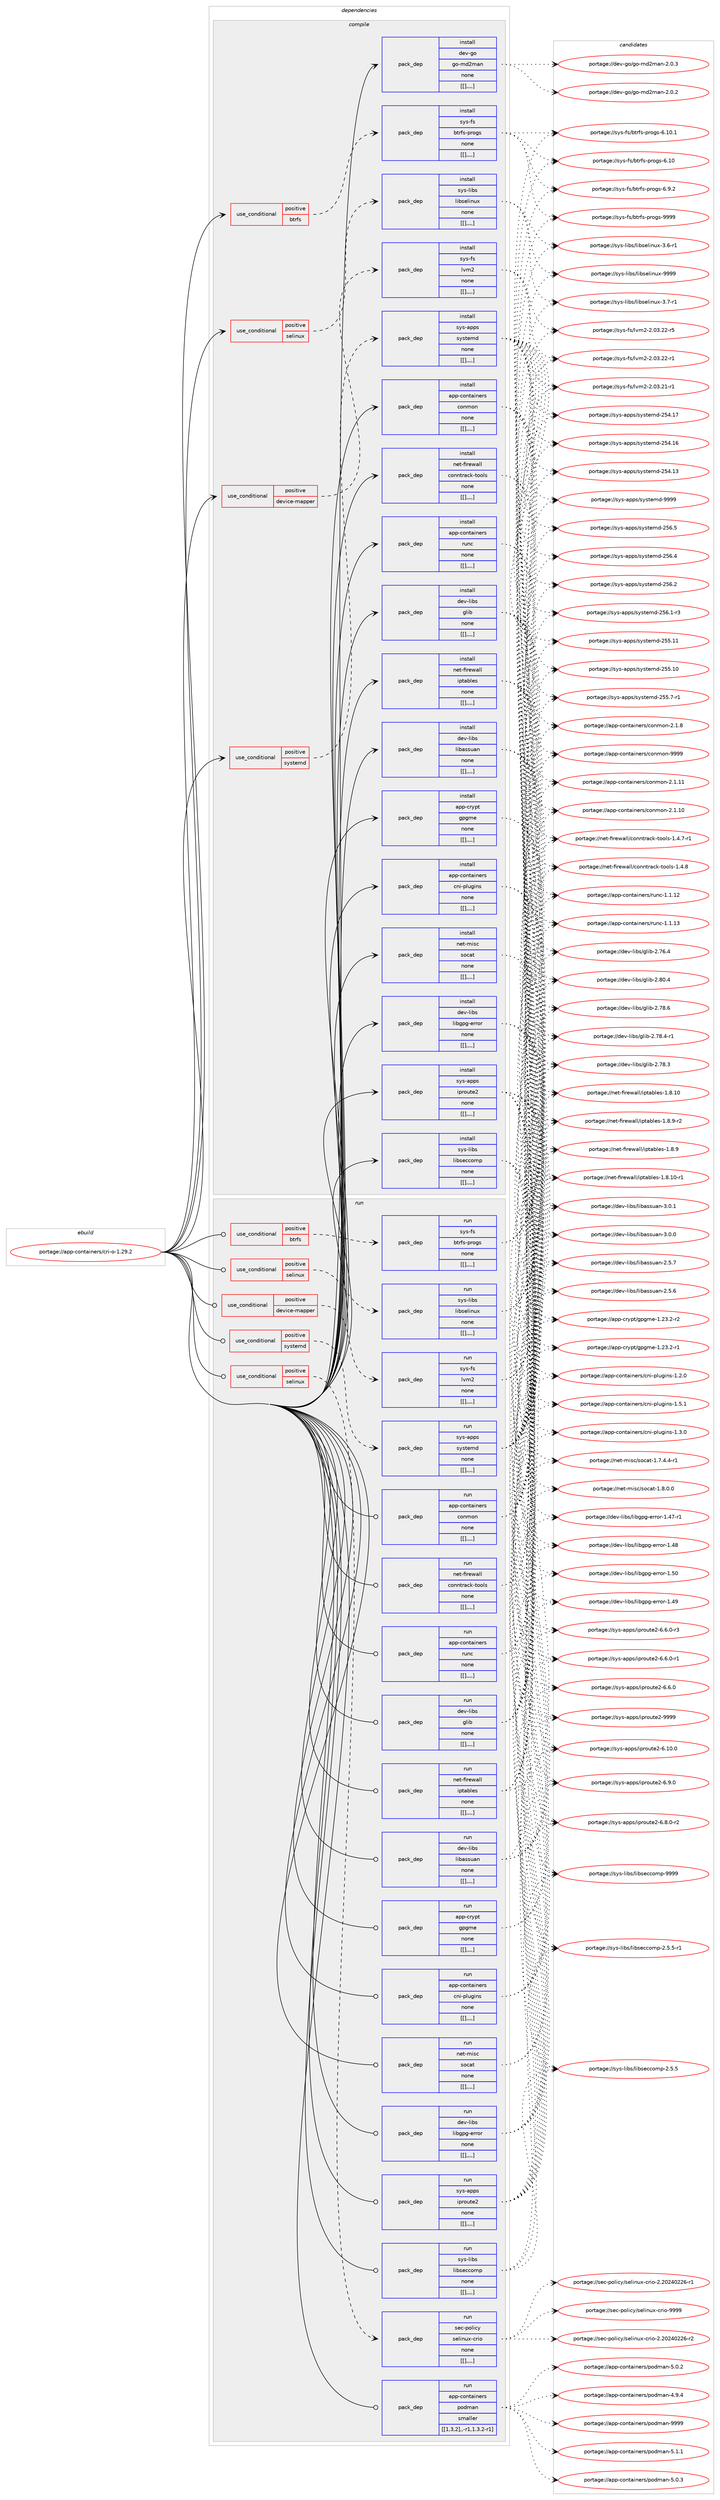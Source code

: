 digraph prolog {

# *************
# Graph options
# *************

newrank=true;
concentrate=true;
compound=true;
graph [rankdir=LR,fontname=Helvetica,fontsize=10,ranksep=1.5];#, ranksep=2.5, nodesep=0.2];
edge  [arrowhead=vee];
node  [fontname=Helvetica,fontsize=10];

# **********
# The ebuild
# **********

subgraph cluster_leftcol {
color=gray;
label=<<i>ebuild</i>>;
id [label="portage://app-containers/cri-o-1.29.2", color=red, width=4, href="../app-containers/cri-o-1.29.2.svg"];
}

# ****************
# The dependencies
# ****************

subgraph cluster_midcol {
color=gray;
label=<<i>dependencies</i>>;
subgraph cluster_compile {
fillcolor="#eeeeee";
style=filled;
label=<<i>compile</i>>;
subgraph cond3180 {
dependency11536 [label=<<TABLE BORDER="0" CELLBORDER="1" CELLSPACING="0" CELLPADDING="4"><TR><TD ROWSPAN="3" CELLPADDING="10">use_conditional</TD></TR><TR><TD>positive</TD></TR><TR><TD>btrfs</TD></TR></TABLE>>, shape=none, color=red];
subgraph pack8296 {
dependency11537 [label=<<TABLE BORDER="0" CELLBORDER="1" CELLSPACING="0" CELLPADDING="4" WIDTH="220"><TR><TD ROWSPAN="6" CELLPADDING="30">pack_dep</TD></TR><TR><TD WIDTH="110">install</TD></TR><TR><TD>sys-fs</TD></TR><TR><TD>btrfs-progs</TD></TR><TR><TD>none</TD></TR><TR><TD>[[],,,,]</TD></TR></TABLE>>, shape=none, color=blue];
}
dependency11536:e -> dependency11537:w [weight=20,style="dashed",arrowhead="vee"];
}
id:e -> dependency11536:w [weight=20,style="solid",arrowhead="vee"];
subgraph cond3181 {
dependency11538 [label=<<TABLE BORDER="0" CELLBORDER="1" CELLSPACING="0" CELLPADDING="4"><TR><TD ROWSPAN="3" CELLPADDING="10">use_conditional</TD></TR><TR><TD>positive</TD></TR><TR><TD>device-mapper</TD></TR></TABLE>>, shape=none, color=red];
subgraph pack8297 {
dependency11539 [label=<<TABLE BORDER="0" CELLBORDER="1" CELLSPACING="0" CELLPADDING="4" WIDTH="220"><TR><TD ROWSPAN="6" CELLPADDING="30">pack_dep</TD></TR><TR><TD WIDTH="110">install</TD></TR><TR><TD>sys-fs</TD></TR><TR><TD>lvm2</TD></TR><TR><TD>none</TD></TR><TR><TD>[[],,,,]</TD></TR></TABLE>>, shape=none, color=blue];
}
dependency11538:e -> dependency11539:w [weight=20,style="dashed",arrowhead="vee"];
}
id:e -> dependency11538:w [weight=20,style="solid",arrowhead="vee"];
subgraph cond3182 {
dependency11540 [label=<<TABLE BORDER="0" CELLBORDER="1" CELLSPACING="0" CELLPADDING="4"><TR><TD ROWSPAN="3" CELLPADDING="10">use_conditional</TD></TR><TR><TD>positive</TD></TR><TR><TD>selinux</TD></TR></TABLE>>, shape=none, color=red];
subgraph pack8298 {
dependency11541 [label=<<TABLE BORDER="0" CELLBORDER="1" CELLSPACING="0" CELLPADDING="4" WIDTH="220"><TR><TD ROWSPAN="6" CELLPADDING="30">pack_dep</TD></TR><TR><TD WIDTH="110">install</TD></TR><TR><TD>sys-libs</TD></TR><TR><TD>libselinux</TD></TR><TR><TD>none</TD></TR><TR><TD>[[],,,,]</TD></TR></TABLE>>, shape=none, color=blue];
}
dependency11540:e -> dependency11541:w [weight=20,style="dashed",arrowhead="vee"];
}
id:e -> dependency11540:w [weight=20,style="solid",arrowhead="vee"];
subgraph cond3183 {
dependency11542 [label=<<TABLE BORDER="0" CELLBORDER="1" CELLSPACING="0" CELLPADDING="4"><TR><TD ROWSPAN="3" CELLPADDING="10">use_conditional</TD></TR><TR><TD>positive</TD></TR><TR><TD>systemd</TD></TR></TABLE>>, shape=none, color=red];
subgraph pack8299 {
dependency11543 [label=<<TABLE BORDER="0" CELLBORDER="1" CELLSPACING="0" CELLPADDING="4" WIDTH="220"><TR><TD ROWSPAN="6" CELLPADDING="30">pack_dep</TD></TR><TR><TD WIDTH="110">install</TD></TR><TR><TD>sys-apps</TD></TR><TR><TD>systemd</TD></TR><TR><TD>none</TD></TR><TR><TD>[[],,,,]</TD></TR></TABLE>>, shape=none, color=blue];
}
dependency11542:e -> dependency11543:w [weight=20,style="dashed",arrowhead="vee"];
}
id:e -> dependency11542:w [weight=20,style="solid",arrowhead="vee"];
subgraph pack8300 {
dependency11544 [label=<<TABLE BORDER="0" CELLBORDER="1" CELLSPACING="0" CELLPADDING="4" WIDTH="220"><TR><TD ROWSPAN="6" CELLPADDING="30">pack_dep</TD></TR><TR><TD WIDTH="110">install</TD></TR><TR><TD>app-containers</TD></TR><TR><TD>cni-plugins</TD></TR><TR><TD>none</TD></TR><TR><TD>[[],,,,]</TD></TR></TABLE>>, shape=none, color=blue];
}
id:e -> dependency11544:w [weight=20,style="solid",arrowhead="vee"];
subgraph pack8301 {
dependency11545 [label=<<TABLE BORDER="0" CELLBORDER="1" CELLSPACING="0" CELLPADDING="4" WIDTH="220"><TR><TD ROWSPAN="6" CELLPADDING="30">pack_dep</TD></TR><TR><TD WIDTH="110">install</TD></TR><TR><TD>app-containers</TD></TR><TR><TD>conmon</TD></TR><TR><TD>none</TD></TR><TR><TD>[[],,,,]</TD></TR></TABLE>>, shape=none, color=blue];
}
id:e -> dependency11545:w [weight=20,style="solid",arrowhead="vee"];
subgraph pack8302 {
dependency11546 [label=<<TABLE BORDER="0" CELLBORDER="1" CELLSPACING="0" CELLPADDING="4" WIDTH="220"><TR><TD ROWSPAN="6" CELLPADDING="30">pack_dep</TD></TR><TR><TD WIDTH="110">install</TD></TR><TR><TD>app-containers</TD></TR><TR><TD>runc</TD></TR><TR><TD>none</TD></TR><TR><TD>[[],,,,]</TD></TR></TABLE>>, shape=none, color=blue];
}
id:e -> dependency11546:w [weight=20,style="solid",arrowhead="vee"];
subgraph pack8303 {
dependency11547 [label=<<TABLE BORDER="0" CELLBORDER="1" CELLSPACING="0" CELLPADDING="4" WIDTH="220"><TR><TD ROWSPAN="6" CELLPADDING="30">pack_dep</TD></TR><TR><TD WIDTH="110">install</TD></TR><TR><TD>app-crypt</TD></TR><TR><TD>gpgme</TD></TR><TR><TD>none</TD></TR><TR><TD>[[],,,,]</TD></TR></TABLE>>, shape=none, color=blue];
}
id:e -> dependency11547:w [weight=20,style="solid",arrowhead="vee"];
subgraph pack8304 {
dependency11548 [label=<<TABLE BORDER="0" CELLBORDER="1" CELLSPACING="0" CELLPADDING="4" WIDTH="220"><TR><TD ROWSPAN="6" CELLPADDING="30">pack_dep</TD></TR><TR><TD WIDTH="110">install</TD></TR><TR><TD>dev-go</TD></TR><TR><TD>go-md2man</TD></TR><TR><TD>none</TD></TR><TR><TD>[[],,,,]</TD></TR></TABLE>>, shape=none, color=blue];
}
id:e -> dependency11548:w [weight=20,style="solid",arrowhead="vee"];
subgraph pack8305 {
dependency11549 [label=<<TABLE BORDER="0" CELLBORDER="1" CELLSPACING="0" CELLPADDING="4" WIDTH="220"><TR><TD ROWSPAN="6" CELLPADDING="30">pack_dep</TD></TR><TR><TD WIDTH="110">install</TD></TR><TR><TD>dev-libs</TD></TR><TR><TD>glib</TD></TR><TR><TD>none</TD></TR><TR><TD>[[],,,,]</TD></TR></TABLE>>, shape=none, color=blue];
}
id:e -> dependency11549:w [weight=20,style="solid",arrowhead="vee"];
subgraph pack8306 {
dependency11550 [label=<<TABLE BORDER="0" CELLBORDER="1" CELLSPACING="0" CELLPADDING="4" WIDTH="220"><TR><TD ROWSPAN="6" CELLPADDING="30">pack_dep</TD></TR><TR><TD WIDTH="110">install</TD></TR><TR><TD>dev-libs</TD></TR><TR><TD>libassuan</TD></TR><TR><TD>none</TD></TR><TR><TD>[[],,,,]</TD></TR></TABLE>>, shape=none, color=blue];
}
id:e -> dependency11550:w [weight=20,style="solid",arrowhead="vee"];
subgraph pack8307 {
dependency11551 [label=<<TABLE BORDER="0" CELLBORDER="1" CELLSPACING="0" CELLPADDING="4" WIDTH="220"><TR><TD ROWSPAN="6" CELLPADDING="30">pack_dep</TD></TR><TR><TD WIDTH="110">install</TD></TR><TR><TD>dev-libs</TD></TR><TR><TD>libgpg-error</TD></TR><TR><TD>none</TD></TR><TR><TD>[[],,,,]</TD></TR></TABLE>>, shape=none, color=blue];
}
id:e -> dependency11551:w [weight=20,style="solid",arrowhead="vee"];
subgraph pack8308 {
dependency11552 [label=<<TABLE BORDER="0" CELLBORDER="1" CELLSPACING="0" CELLPADDING="4" WIDTH="220"><TR><TD ROWSPAN="6" CELLPADDING="30">pack_dep</TD></TR><TR><TD WIDTH="110">install</TD></TR><TR><TD>net-firewall</TD></TR><TR><TD>conntrack-tools</TD></TR><TR><TD>none</TD></TR><TR><TD>[[],,,,]</TD></TR></TABLE>>, shape=none, color=blue];
}
id:e -> dependency11552:w [weight=20,style="solid",arrowhead="vee"];
subgraph pack8309 {
dependency11553 [label=<<TABLE BORDER="0" CELLBORDER="1" CELLSPACING="0" CELLPADDING="4" WIDTH="220"><TR><TD ROWSPAN="6" CELLPADDING="30">pack_dep</TD></TR><TR><TD WIDTH="110">install</TD></TR><TR><TD>net-firewall</TD></TR><TR><TD>iptables</TD></TR><TR><TD>none</TD></TR><TR><TD>[[],,,,]</TD></TR></TABLE>>, shape=none, color=blue];
}
id:e -> dependency11553:w [weight=20,style="solid",arrowhead="vee"];
subgraph pack8310 {
dependency11554 [label=<<TABLE BORDER="0" CELLBORDER="1" CELLSPACING="0" CELLPADDING="4" WIDTH="220"><TR><TD ROWSPAN="6" CELLPADDING="30">pack_dep</TD></TR><TR><TD WIDTH="110">install</TD></TR><TR><TD>net-misc</TD></TR><TR><TD>socat</TD></TR><TR><TD>none</TD></TR><TR><TD>[[],,,,]</TD></TR></TABLE>>, shape=none, color=blue];
}
id:e -> dependency11554:w [weight=20,style="solid",arrowhead="vee"];
subgraph pack8311 {
dependency11555 [label=<<TABLE BORDER="0" CELLBORDER="1" CELLSPACING="0" CELLPADDING="4" WIDTH="220"><TR><TD ROWSPAN="6" CELLPADDING="30">pack_dep</TD></TR><TR><TD WIDTH="110">install</TD></TR><TR><TD>sys-apps</TD></TR><TR><TD>iproute2</TD></TR><TR><TD>none</TD></TR><TR><TD>[[],,,,]</TD></TR></TABLE>>, shape=none, color=blue];
}
id:e -> dependency11555:w [weight=20,style="solid",arrowhead="vee"];
subgraph pack8312 {
dependency11556 [label=<<TABLE BORDER="0" CELLBORDER="1" CELLSPACING="0" CELLPADDING="4" WIDTH="220"><TR><TD ROWSPAN="6" CELLPADDING="30">pack_dep</TD></TR><TR><TD WIDTH="110">install</TD></TR><TR><TD>sys-libs</TD></TR><TR><TD>libseccomp</TD></TR><TR><TD>none</TD></TR><TR><TD>[[],,,,]</TD></TR></TABLE>>, shape=none, color=blue];
}
id:e -> dependency11556:w [weight=20,style="solid",arrowhead="vee"];
}
subgraph cluster_compileandrun {
fillcolor="#eeeeee";
style=filled;
label=<<i>compile and run</i>>;
}
subgraph cluster_run {
fillcolor="#eeeeee";
style=filled;
label=<<i>run</i>>;
subgraph cond3184 {
dependency11557 [label=<<TABLE BORDER="0" CELLBORDER="1" CELLSPACING="0" CELLPADDING="4"><TR><TD ROWSPAN="3" CELLPADDING="10">use_conditional</TD></TR><TR><TD>positive</TD></TR><TR><TD>btrfs</TD></TR></TABLE>>, shape=none, color=red];
subgraph pack8313 {
dependency11558 [label=<<TABLE BORDER="0" CELLBORDER="1" CELLSPACING="0" CELLPADDING="4" WIDTH="220"><TR><TD ROWSPAN="6" CELLPADDING="30">pack_dep</TD></TR><TR><TD WIDTH="110">run</TD></TR><TR><TD>sys-fs</TD></TR><TR><TD>btrfs-progs</TD></TR><TR><TD>none</TD></TR><TR><TD>[[],,,,]</TD></TR></TABLE>>, shape=none, color=blue];
}
dependency11557:e -> dependency11558:w [weight=20,style="dashed",arrowhead="vee"];
}
id:e -> dependency11557:w [weight=20,style="solid",arrowhead="odot"];
subgraph cond3185 {
dependency11559 [label=<<TABLE BORDER="0" CELLBORDER="1" CELLSPACING="0" CELLPADDING="4"><TR><TD ROWSPAN="3" CELLPADDING="10">use_conditional</TD></TR><TR><TD>positive</TD></TR><TR><TD>device-mapper</TD></TR></TABLE>>, shape=none, color=red];
subgraph pack8314 {
dependency11560 [label=<<TABLE BORDER="0" CELLBORDER="1" CELLSPACING="0" CELLPADDING="4" WIDTH="220"><TR><TD ROWSPAN="6" CELLPADDING="30">pack_dep</TD></TR><TR><TD WIDTH="110">run</TD></TR><TR><TD>sys-fs</TD></TR><TR><TD>lvm2</TD></TR><TR><TD>none</TD></TR><TR><TD>[[],,,,]</TD></TR></TABLE>>, shape=none, color=blue];
}
dependency11559:e -> dependency11560:w [weight=20,style="dashed",arrowhead="vee"];
}
id:e -> dependency11559:w [weight=20,style="solid",arrowhead="odot"];
subgraph cond3186 {
dependency11561 [label=<<TABLE BORDER="0" CELLBORDER="1" CELLSPACING="0" CELLPADDING="4"><TR><TD ROWSPAN="3" CELLPADDING="10">use_conditional</TD></TR><TR><TD>positive</TD></TR><TR><TD>selinux</TD></TR></TABLE>>, shape=none, color=red];
subgraph pack8315 {
dependency11562 [label=<<TABLE BORDER="0" CELLBORDER="1" CELLSPACING="0" CELLPADDING="4" WIDTH="220"><TR><TD ROWSPAN="6" CELLPADDING="30">pack_dep</TD></TR><TR><TD WIDTH="110">run</TD></TR><TR><TD>sec-policy</TD></TR><TR><TD>selinux-crio</TD></TR><TR><TD>none</TD></TR><TR><TD>[[],,,,]</TD></TR></TABLE>>, shape=none, color=blue];
}
dependency11561:e -> dependency11562:w [weight=20,style="dashed",arrowhead="vee"];
}
id:e -> dependency11561:w [weight=20,style="solid",arrowhead="odot"];
subgraph cond3187 {
dependency11563 [label=<<TABLE BORDER="0" CELLBORDER="1" CELLSPACING="0" CELLPADDING="4"><TR><TD ROWSPAN="3" CELLPADDING="10">use_conditional</TD></TR><TR><TD>positive</TD></TR><TR><TD>selinux</TD></TR></TABLE>>, shape=none, color=red];
subgraph pack8316 {
dependency11564 [label=<<TABLE BORDER="0" CELLBORDER="1" CELLSPACING="0" CELLPADDING="4" WIDTH="220"><TR><TD ROWSPAN="6" CELLPADDING="30">pack_dep</TD></TR><TR><TD WIDTH="110">run</TD></TR><TR><TD>sys-libs</TD></TR><TR><TD>libselinux</TD></TR><TR><TD>none</TD></TR><TR><TD>[[],,,,]</TD></TR></TABLE>>, shape=none, color=blue];
}
dependency11563:e -> dependency11564:w [weight=20,style="dashed",arrowhead="vee"];
}
id:e -> dependency11563:w [weight=20,style="solid",arrowhead="odot"];
subgraph cond3188 {
dependency11565 [label=<<TABLE BORDER="0" CELLBORDER="1" CELLSPACING="0" CELLPADDING="4"><TR><TD ROWSPAN="3" CELLPADDING="10">use_conditional</TD></TR><TR><TD>positive</TD></TR><TR><TD>systemd</TD></TR></TABLE>>, shape=none, color=red];
subgraph pack8317 {
dependency11566 [label=<<TABLE BORDER="0" CELLBORDER="1" CELLSPACING="0" CELLPADDING="4" WIDTH="220"><TR><TD ROWSPAN="6" CELLPADDING="30">pack_dep</TD></TR><TR><TD WIDTH="110">run</TD></TR><TR><TD>sys-apps</TD></TR><TR><TD>systemd</TD></TR><TR><TD>none</TD></TR><TR><TD>[[],,,,]</TD></TR></TABLE>>, shape=none, color=blue];
}
dependency11565:e -> dependency11566:w [weight=20,style="dashed",arrowhead="vee"];
}
id:e -> dependency11565:w [weight=20,style="solid",arrowhead="odot"];
subgraph pack8318 {
dependency11567 [label=<<TABLE BORDER="0" CELLBORDER="1" CELLSPACING="0" CELLPADDING="4" WIDTH="220"><TR><TD ROWSPAN="6" CELLPADDING="30">pack_dep</TD></TR><TR><TD WIDTH="110">run</TD></TR><TR><TD>app-containers</TD></TR><TR><TD>cni-plugins</TD></TR><TR><TD>none</TD></TR><TR><TD>[[],,,,]</TD></TR></TABLE>>, shape=none, color=blue];
}
id:e -> dependency11567:w [weight=20,style="solid",arrowhead="odot"];
subgraph pack8319 {
dependency11568 [label=<<TABLE BORDER="0" CELLBORDER="1" CELLSPACING="0" CELLPADDING="4" WIDTH="220"><TR><TD ROWSPAN="6" CELLPADDING="30">pack_dep</TD></TR><TR><TD WIDTH="110">run</TD></TR><TR><TD>app-containers</TD></TR><TR><TD>conmon</TD></TR><TR><TD>none</TD></TR><TR><TD>[[],,,,]</TD></TR></TABLE>>, shape=none, color=blue];
}
id:e -> dependency11568:w [weight=20,style="solid",arrowhead="odot"];
subgraph pack8320 {
dependency11569 [label=<<TABLE BORDER="0" CELLBORDER="1" CELLSPACING="0" CELLPADDING="4" WIDTH="220"><TR><TD ROWSPAN="6" CELLPADDING="30">pack_dep</TD></TR><TR><TD WIDTH="110">run</TD></TR><TR><TD>app-containers</TD></TR><TR><TD>runc</TD></TR><TR><TD>none</TD></TR><TR><TD>[[],,,,]</TD></TR></TABLE>>, shape=none, color=blue];
}
id:e -> dependency11569:w [weight=20,style="solid",arrowhead="odot"];
subgraph pack8321 {
dependency11570 [label=<<TABLE BORDER="0" CELLBORDER="1" CELLSPACING="0" CELLPADDING="4" WIDTH="220"><TR><TD ROWSPAN="6" CELLPADDING="30">pack_dep</TD></TR><TR><TD WIDTH="110">run</TD></TR><TR><TD>app-crypt</TD></TR><TR><TD>gpgme</TD></TR><TR><TD>none</TD></TR><TR><TD>[[],,,,]</TD></TR></TABLE>>, shape=none, color=blue];
}
id:e -> dependency11570:w [weight=20,style="solid",arrowhead="odot"];
subgraph pack8322 {
dependency11571 [label=<<TABLE BORDER="0" CELLBORDER="1" CELLSPACING="0" CELLPADDING="4" WIDTH="220"><TR><TD ROWSPAN="6" CELLPADDING="30">pack_dep</TD></TR><TR><TD WIDTH="110">run</TD></TR><TR><TD>dev-libs</TD></TR><TR><TD>glib</TD></TR><TR><TD>none</TD></TR><TR><TD>[[],,,,]</TD></TR></TABLE>>, shape=none, color=blue];
}
id:e -> dependency11571:w [weight=20,style="solid",arrowhead="odot"];
subgraph pack8323 {
dependency11572 [label=<<TABLE BORDER="0" CELLBORDER="1" CELLSPACING="0" CELLPADDING="4" WIDTH="220"><TR><TD ROWSPAN="6" CELLPADDING="30">pack_dep</TD></TR><TR><TD WIDTH="110">run</TD></TR><TR><TD>dev-libs</TD></TR><TR><TD>libassuan</TD></TR><TR><TD>none</TD></TR><TR><TD>[[],,,,]</TD></TR></TABLE>>, shape=none, color=blue];
}
id:e -> dependency11572:w [weight=20,style="solid",arrowhead="odot"];
subgraph pack8324 {
dependency11573 [label=<<TABLE BORDER="0" CELLBORDER="1" CELLSPACING="0" CELLPADDING="4" WIDTH="220"><TR><TD ROWSPAN="6" CELLPADDING="30">pack_dep</TD></TR><TR><TD WIDTH="110">run</TD></TR><TR><TD>dev-libs</TD></TR><TR><TD>libgpg-error</TD></TR><TR><TD>none</TD></TR><TR><TD>[[],,,,]</TD></TR></TABLE>>, shape=none, color=blue];
}
id:e -> dependency11573:w [weight=20,style="solid",arrowhead="odot"];
subgraph pack8325 {
dependency11574 [label=<<TABLE BORDER="0" CELLBORDER="1" CELLSPACING="0" CELLPADDING="4" WIDTH="220"><TR><TD ROWSPAN="6" CELLPADDING="30">pack_dep</TD></TR><TR><TD WIDTH="110">run</TD></TR><TR><TD>net-firewall</TD></TR><TR><TD>conntrack-tools</TD></TR><TR><TD>none</TD></TR><TR><TD>[[],,,,]</TD></TR></TABLE>>, shape=none, color=blue];
}
id:e -> dependency11574:w [weight=20,style="solid",arrowhead="odot"];
subgraph pack8326 {
dependency11575 [label=<<TABLE BORDER="0" CELLBORDER="1" CELLSPACING="0" CELLPADDING="4" WIDTH="220"><TR><TD ROWSPAN="6" CELLPADDING="30">pack_dep</TD></TR><TR><TD WIDTH="110">run</TD></TR><TR><TD>net-firewall</TD></TR><TR><TD>iptables</TD></TR><TR><TD>none</TD></TR><TR><TD>[[],,,,]</TD></TR></TABLE>>, shape=none, color=blue];
}
id:e -> dependency11575:w [weight=20,style="solid",arrowhead="odot"];
subgraph pack8327 {
dependency11576 [label=<<TABLE BORDER="0" CELLBORDER="1" CELLSPACING="0" CELLPADDING="4" WIDTH="220"><TR><TD ROWSPAN="6" CELLPADDING="30">pack_dep</TD></TR><TR><TD WIDTH="110">run</TD></TR><TR><TD>net-misc</TD></TR><TR><TD>socat</TD></TR><TR><TD>none</TD></TR><TR><TD>[[],,,,]</TD></TR></TABLE>>, shape=none, color=blue];
}
id:e -> dependency11576:w [weight=20,style="solid",arrowhead="odot"];
subgraph pack8328 {
dependency11577 [label=<<TABLE BORDER="0" CELLBORDER="1" CELLSPACING="0" CELLPADDING="4" WIDTH="220"><TR><TD ROWSPAN="6" CELLPADDING="30">pack_dep</TD></TR><TR><TD WIDTH="110">run</TD></TR><TR><TD>sys-apps</TD></TR><TR><TD>iproute2</TD></TR><TR><TD>none</TD></TR><TR><TD>[[],,,,]</TD></TR></TABLE>>, shape=none, color=blue];
}
id:e -> dependency11577:w [weight=20,style="solid",arrowhead="odot"];
subgraph pack8329 {
dependency11578 [label=<<TABLE BORDER="0" CELLBORDER="1" CELLSPACING="0" CELLPADDING="4" WIDTH="220"><TR><TD ROWSPAN="6" CELLPADDING="30">pack_dep</TD></TR><TR><TD WIDTH="110">run</TD></TR><TR><TD>sys-libs</TD></TR><TR><TD>libseccomp</TD></TR><TR><TD>none</TD></TR><TR><TD>[[],,,,]</TD></TR></TABLE>>, shape=none, color=blue];
}
id:e -> dependency11578:w [weight=20,style="solid",arrowhead="odot"];
subgraph pack8330 {
dependency11579 [label=<<TABLE BORDER="0" CELLBORDER="1" CELLSPACING="0" CELLPADDING="4" WIDTH="220"><TR><TD ROWSPAN="6" CELLPADDING="30">pack_dep</TD></TR><TR><TD WIDTH="110">run</TD></TR><TR><TD>app-containers</TD></TR><TR><TD>podman</TD></TR><TR><TD>smaller</TD></TR><TR><TD>[[1,3,2],,-r1,1.3.2-r1]</TD></TR></TABLE>>, shape=none, color=blue];
}
id:e -> dependency11579:w [weight=20,style="solid",arrowhead="odot"];
}
}

# **************
# The candidates
# **************

subgraph cluster_choices {
rank=same;
color=gray;
label=<<i>candidates</i>>;

subgraph choice8296 {
color=black;
nodesep=1;
choice115121115451021154798116114102115451121141111031154557575757 [label="portage://sys-fs/btrfs-progs-9999", color=red, width=4,href="../sys-fs/btrfs-progs-9999.svg"];
choice1151211154510211547981161141021154511211411110311545544649484649 [label="portage://sys-fs/btrfs-progs-6.10.1", color=red, width=4,href="../sys-fs/btrfs-progs-6.10.1.svg"];
choice115121115451021154798116114102115451121141111031154554464948 [label="portage://sys-fs/btrfs-progs-6.10", color=red, width=4,href="../sys-fs/btrfs-progs-6.10.svg"];
choice11512111545102115479811611410211545112114111103115455446574650 [label="portage://sys-fs/btrfs-progs-6.9.2", color=red, width=4,href="../sys-fs/btrfs-progs-6.9.2.svg"];
dependency11537:e -> choice115121115451021154798116114102115451121141111031154557575757:w [style=dotted,weight="100"];
dependency11537:e -> choice1151211154510211547981161141021154511211411110311545544649484649:w [style=dotted,weight="100"];
dependency11537:e -> choice115121115451021154798116114102115451121141111031154554464948:w [style=dotted,weight="100"];
dependency11537:e -> choice11512111545102115479811611410211545112114111103115455446574650:w [style=dotted,weight="100"];
}
subgraph choice8297 {
color=black;
nodesep=1;
choice11512111545102115471081181095045504648514650504511453 [label="portage://sys-fs/lvm2-2.03.22-r5", color=red, width=4,href="../sys-fs/lvm2-2.03.22-r5.svg"];
choice11512111545102115471081181095045504648514650504511449 [label="portage://sys-fs/lvm2-2.03.22-r1", color=red, width=4,href="../sys-fs/lvm2-2.03.22-r1.svg"];
choice11512111545102115471081181095045504648514650494511449 [label="portage://sys-fs/lvm2-2.03.21-r1", color=red, width=4,href="../sys-fs/lvm2-2.03.21-r1.svg"];
dependency11539:e -> choice11512111545102115471081181095045504648514650504511453:w [style=dotted,weight="100"];
dependency11539:e -> choice11512111545102115471081181095045504648514650504511449:w [style=dotted,weight="100"];
dependency11539:e -> choice11512111545102115471081181095045504648514650494511449:w [style=dotted,weight="100"];
}
subgraph choice8298 {
color=black;
nodesep=1;
choice115121115451081059811547108105981151011081051101171204557575757 [label="portage://sys-libs/libselinux-9999", color=red, width=4,href="../sys-libs/libselinux-9999.svg"];
choice11512111545108105981154710810598115101108105110117120455146554511449 [label="portage://sys-libs/libselinux-3.7-r1", color=red, width=4,href="../sys-libs/libselinux-3.7-r1.svg"];
choice11512111545108105981154710810598115101108105110117120455146544511449 [label="portage://sys-libs/libselinux-3.6-r1", color=red, width=4,href="../sys-libs/libselinux-3.6-r1.svg"];
dependency11541:e -> choice115121115451081059811547108105981151011081051101171204557575757:w [style=dotted,weight="100"];
dependency11541:e -> choice11512111545108105981154710810598115101108105110117120455146554511449:w [style=dotted,weight="100"];
dependency11541:e -> choice11512111545108105981154710810598115101108105110117120455146544511449:w [style=dotted,weight="100"];
}
subgraph choice8299 {
color=black;
nodesep=1;
choice1151211154597112112115471151211151161011091004557575757 [label="portage://sys-apps/systemd-9999", color=red, width=4,href="../sys-apps/systemd-9999.svg"];
choice115121115459711211211547115121115116101109100455053544653 [label="portage://sys-apps/systemd-256.5", color=red, width=4,href="../sys-apps/systemd-256.5.svg"];
choice115121115459711211211547115121115116101109100455053544652 [label="portage://sys-apps/systemd-256.4", color=red, width=4,href="../sys-apps/systemd-256.4.svg"];
choice115121115459711211211547115121115116101109100455053544650 [label="portage://sys-apps/systemd-256.2", color=red, width=4,href="../sys-apps/systemd-256.2.svg"];
choice1151211154597112112115471151211151161011091004550535446494511451 [label="portage://sys-apps/systemd-256.1-r3", color=red, width=4,href="../sys-apps/systemd-256.1-r3.svg"];
choice11512111545971121121154711512111511610110910045505353464949 [label="portage://sys-apps/systemd-255.11", color=red, width=4,href="../sys-apps/systemd-255.11.svg"];
choice11512111545971121121154711512111511610110910045505353464948 [label="portage://sys-apps/systemd-255.10", color=red, width=4,href="../sys-apps/systemd-255.10.svg"];
choice1151211154597112112115471151211151161011091004550535346554511449 [label="portage://sys-apps/systemd-255.7-r1", color=red, width=4,href="../sys-apps/systemd-255.7-r1.svg"];
choice11512111545971121121154711512111511610110910045505352464955 [label="portage://sys-apps/systemd-254.17", color=red, width=4,href="../sys-apps/systemd-254.17.svg"];
choice11512111545971121121154711512111511610110910045505352464954 [label="portage://sys-apps/systemd-254.16", color=red, width=4,href="../sys-apps/systemd-254.16.svg"];
choice11512111545971121121154711512111511610110910045505352464951 [label="portage://sys-apps/systemd-254.13", color=red, width=4,href="../sys-apps/systemd-254.13.svg"];
dependency11543:e -> choice1151211154597112112115471151211151161011091004557575757:w [style=dotted,weight="100"];
dependency11543:e -> choice115121115459711211211547115121115116101109100455053544653:w [style=dotted,weight="100"];
dependency11543:e -> choice115121115459711211211547115121115116101109100455053544652:w [style=dotted,weight="100"];
dependency11543:e -> choice115121115459711211211547115121115116101109100455053544650:w [style=dotted,weight="100"];
dependency11543:e -> choice1151211154597112112115471151211151161011091004550535446494511451:w [style=dotted,weight="100"];
dependency11543:e -> choice11512111545971121121154711512111511610110910045505353464949:w [style=dotted,weight="100"];
dependency11543:e -> choice11512111545971121121154711512111511610110910045505353464948:w [style=dotted,weight="100"];
dependency11543:e -> choice1151211154597112112115471151211151161011091004550535346554511449:w [style=dotted,weight="100"];
dependency11543:e -> choice11512111545971121121154711512111511610110910045505352464955:w [style=dotted,weight="100"];
dependency11543:e -> choice11512111545971121121154711512111511610110910045505352464954:w [style=dotted,weight="100"];
dependency11543:e -> choice11512111545971121121154711512111511610110910045505352464951:w [style=dotted,weight="100"];
}
subgraph choice8300 {
color=black;
nodesep=1;
choice97112112459911111011697105110101114115479911010545112108117103105110115454946534649 [label="portage://app-containers/cni-plugins-1.5.1", color=red, width=4,href="../app-containers/cni-plugins-1.5.1.svg"];
choice97112112459911111011697105110101114115479911010545112108117103105110115454946514648 [label="portage://app-containers/cni-plugins-1.3.0", color=red, width=4,href="../app-containers/cni-plugins-1.3.0.svg"];
choice97112112459911111011697105110101114115479911010545112108117103105110115454946504648 [label="portage://app-containers/cni-plugins-1.2.0", color=red, width=4,href="../app-containers/cni-plugins-1.2.0.svg"];
dependency11544:e -> choice97112112459911111011697105110101114115479911010545112108117103105110115454946534649:w [style=dotted,weight="100"];
dependency11544:e -> choice97112112459911111011697105110101114115479911010545112108117103105110115454946514648:w [style=dotted,weight="100"];
dependency11544:e -> choice97112112459911111011697105110101114115479911010545112108117103105110115454946504648:w [style=dotted,weight="100"];
}
subgraph choice8301 {
color=black;
nodesep=1;
choice9711211245991111101169710511010111411547991111101091111104557575757 [label="portage://app-containers/conmon-9999", color=red, width=4,href="../app-containers/conmon-9999.svg"];
choice97112112459911111011697105110101114115479911111010911111045504649464949 [label="portage://app-containers/conmon-2.1.11", color=red, width=4,href="../app-containers/conmon-2.1.11.svg"];
choice97112112459911111011697105110101114115479911111010911111045504649464948 [label="portage://app-containers/conmon-2.1.10", color=red, width=4,href="../app-containers/conmon-2.1.10.svg"];
choice971121124599111110116971051101011141154799111110109111110455046494656 [label="portage://app-containers/conmon-2.1.8", color=red, width=4,href="../app-containers/conmon-2.1.8.svg"];
dependency11545:e -> choice9711211245991111101169710511010111411547991111101091111104557575757:w [style=dotted,weight="100"];
dependency11545:e -> choice97112112459911111011697105110101114115479911111010911111045504649464949:w [style=dotted,weight="100"];
dependency11545:e -> choice97112112459911111011697105110101114115479911111010911111045504649464948:w [style=dotted,weight="100"];
dependency11545:e -> choice971121124599111110116971051101011141154799111110109111110455046494656:w [style=dotted,weight="100"];
}
subgraph choice8302 {
color=black;
nodesep=1;
choice97112112459911111011697105110101114115471141171109945494649464951 [label="portage://app-containers/runc-1.1.13", color=red, width=4,href="../app-containers/runc-1.1.13.svg"];
choice97112112459911111011697105110101114115471141171109945494649464950 [label="portage://app-containers/runc-1.1.12", color=red, width=4,href="../app-containers/runc-1.1.12.svg"];
dependency11546:e -> choice97112112459911111011697105110101114115471141171109945494649464951:w [style=dotted,weight="100"];
dependency11546:e -> choice97112112459911111011697105110101114115471141171109945494649464950:w [style=dotted,weight="100"];
}
subgraph choice8303 {
color=black;
nodesep=1;
choice97112112459911412111211647103112103109101454946505146504511450 [label="portage://app-crypt/gpgme-1.23.2-r2", color=red, width=4,href="../app-crypt/gpgme-1.23.2-r2.svg"];
choice97112112459911412111211647103112103109101454946505146504511449 [label="portage://app-crypt/gpgme-1.23.2-r1", color=red, width=4,href="../app-crypt/gpgme-1.23.2-r1.svg"];
dependency11547:e -> choice97112112459911412111211647103112103109101454946505146504511450:w [style=dotted,weight="100"];
dependency11547:e -> choice97112112459911412111211647103112103109101454946505146504511449:w [style=dotted,weight="100"];
}
subgraph choice8304 {
color=black;
nodesep=1;
choice1001011184510311147103111451091005010997110455046484651 [label="portage://dev-go/go-md2man-2.0.3", color=red, width=4,href="../dev-go/go-md2man-2.0.3.svg"];
choice1001011184510311147103111451091005010997110455046484650 [label="portage://dev-go/go-md2man-2.0.2", color=red, width=4,href="../dev-go/go-md2man-2.0.2.svg"];
dependency11548:e -> choice1001011184510311147103111451091005010997110455046484651:w [style=dotted,weight="100"];
dependency11548:e -> choice1001011184510311147103111451091005010997110455046484650:w [style=dotted,weight="100"];
}
subgraph choice8305 {
color=black;
nodesep=1;
choice1001011184510810598115471031081059845504656484652 [label="portage://dev-libs/glib-2.80.4", color=red, width=4,href="../dev-libs/glib-2.80.4.svg"];
choice1001011184510810598115471031081059845504655564654 [label="portage://dev-libs/glib-2.78.6", color=red, width=4,href="../dev-libs/glib-2.78.6.svg"];
choice10010111845108105981154710310810598455046555646524511449 [label="portage://dev-libs/glib-2.78.4-r1", color=red, width=4,href="../dev-libs/glib-2.78.4-r1.svg"];
choice1001011184510810598115471031081059845504655564651 [label="portage://dev-libs/glib-2.78.3", color=red, width=4,href="../dev-libs/glib-2.78.3.svg"];
choice1001011184510810598115471031081059845504655544652 [label="portage://dev-libs/glib-2.76.4", color=red, width=4,href="../dev-libs/glib-2.76.4.svg"];
dependency11549:e -> choice1001011184510810598115471031081059845504656484652:w [style=dotted,weight="100"];
dependency11549:e -> choice1001011184510810598115471031081059845504655564654:w [style=dotted,weight="100"];
dependency11549:e -> choice10010111845108105981154710310810598455046555646524511449:w [style=dotted,weight="100"];
dependency11549:e -> choice1001011184510810598115471031081059845504655564651:w [style=dotted,weight="100"];
dependency11549:e -> choice1001011184510810598115471031081059845504655544652:w [style=dotted,weight="100"];
}
subgraph choice8306 {
color=black;
nodesep=1;
choice100101118451081059811547108105989711511511797110455146484649 [label="portage://dev-libs/libassuan-3.0.1", color=red, width=4,href="../dev-libs/libassuan-3.0.1.svg"];
choice100101118451081059811547108105989711511511797110455146484648 [label="portage://dev-libs/libassuan-3.0.0", color=red, width=4,href="../dev-libs/libassuan-3.0.0.svg"];
choice100101118451081059811547108105989711511511797110455046534655 [label="portage://dev-libs/libassuan-2.5.7", color=red, width=4,href="../dev-libs/libassuan-2.5.7.svg"];
choice100101118451081059811547108105989711511511797110455046534654 [label="portage://dev-libs/libassuan-2.5.6", color=red, width=4,href="../dev-libs/libassuan-2.5.6.svg"];
dependency11550:e -> choice100101118451081059811547108105989711511511797110455146484649:w [style=dotted,weight="100"];
dependency11550:e -> choice100101118451081059811547108105989711511511797110455146484648:w [style=dotted,weight="100"];
dependency11550:e -> choice100101118451081059811547108105989711511511797110455046534655:w [style=dotted,weight="100"];
dependency11550:e -> choice100101118451081059811547108105989711511511797110455046534654:w [style=dotted,weight="100"];
}
subgraph choice8307 {
color=black;
nodesep=1;
choice10010111845108105981154710810598103112103451011141141111144549465348 [label="portage://dev-libs/libgpg-error-1.50", color=red, width=4,href="../dev-libs/libgpg-error-1.50.svg"];
choice10010111845108105981154710810598103112103451011141141111144549465257 [label="portage://dev-libs/libgpg-error-1.49", color=red, width=4,href="../dev-libs/libgpg-error-1.49.svg"];
choice10010111845108105981154710810598103112103451011141141111144549465256 [label="portage://dev-libs/libgpg-error-1.48", color=red, width=4,href="../dev-libs/libgpg-error-1.48.svg"];
choice100101118451081059811547108105981031121034510111411411111445494652554511449 [label="portage://dev-libs/libgpg-error-1.47-r1", color=red, width=4,href="../dev-libs/libgpg-error-1.47-r1.svg"];
dependency11551:e -> choice10010111845108105981154710810598103112103451011141141111144549465348:w [style=dotted,weight="100"];
dependency11551:e -> choice10010111845108105981154710810598103112103451011141141111144549465257:w [style=dotted,weight="100"];
dependency11551:e -> choice10010111845108105981154710810598103112103451011141141111144549465256:w [style=dotted,weight="100"];
dependency11551:e -> choice100101118451081059811547108105981031121034510111411411111445494652554511449:w [style=dotted,weight="100"];
}
subgraph choice8308 {
color=black;
nodesep=1;
choice11010111645102105114101119971081084799111110110116114979910745116111111108115454946524656 [label="portage://net-firewall/conntrack-tools-1.4.8", color=red, width=4,href="../net-firewall/conntrack-tools-1.4.8.svg"];
choice110101116451021051141011199710810847991111101101161149799107451161111111081154549465246554511449 [label="portage://net-firewall/conntrack-tools-1.4.7-r1", color=red, width=4,href="../net-firewall/conntrack-tools-1.4.7-r1.svg"];
dependency11552:e -> choice11010111645102105114101119971081084799111110110116114979910745116111111108115454946524656:w [style=dotted,weight="100"];
dependency11552:e -> choice110101116451021051141011199710810847991111101101161149799107451161111111081154549465246554511449:w [style=dotted,weight="100"];
}
subgraph choice8309 {
color=black;
nodesep=1;
choice1101011164510210511410111997108108471051121169798108101115454946564649484511449 [label="portage://net-firewall/iptables-1.8.10-r1", color=red, width=4,href="../net-firewall/iptables-1.8.10-r1.svg"];
choice110101116451021051141011199710810847105112116979810810111545494656464948 [label="portage://net-firewall/iptables-1.8.10", color=red, width=4,href="../net-firewall/iptables-1.8.10.svg"];
choice11010111645102105114101119971081084710511211697981081011154549465646574511450 [label="portage://net-firewall/iptables-1.8.9-r2", color=red, width=4,href="../net-firewall/iptables-1.8.9-r2.svg"];
choice1101011164510210511410111997108108471051121169798108101115454946564657 [label="portage://net-firewall/iptables-1.8.9", color=red, width=4,href="../net-firewall/iptables-1.8.9.svg"];
dependency11553:e -> choice1101011164510210511410111997108108471051121169798108101115454946564649484511449:w [style=dotted,weight="100"];
dependency11553:e -> choice110101116451021051141011199710810847105112116979810810111545494656464948:w [style=dotted,weight="100"];
dependency11553:e -> choice11010111645102105114101119971081084710511211697981081011154549465646574511450:w [style=dotted,weight="100"];
dependency11553:e -> choice1101011164510210511410111997108108471051121169798108101115454946564657:w [style=dotted,weight="100"];
}
subgraph choice8310 {
color=black;
nodesep=1;
choice11010111645109105115994711511199971164549465646484648 [label="portage://net-misc/socat-1.8.0.0", color=red, width=4,href="../net-misc/socat-1.8.0.0.svg"];
choice110101116451091051159947115111999711645494655465246524511449 [label="portage://net-misc/socat-1.7.4.4-r1", color=red, width=4,href="../net-misc/socat-1.7.4.4-r1.svg"];
dependency11554:e -> choice11010111645109105115994711511199971164549465646484648:w [style=dotted,weight="100"];
dependency11554:e -> choice110101116451091051159947115111999711645494655465246524511449:w [style=dotted,weight="100"];
}
subgraph choice8311 {
color=black;
nodesep=1;
choice115121115459711211211547105112114111117116101504557575757 [label="portage://sys-apps/iproute2-9999", color=red, width=4,href="../sys-apps/iproute2-9999.svg"];
choice1151211154597112112115471051121141111171161015045544649484648 [label="portage://sys-apps/iproute2-6.10.0", color=red, width=4,href="../sys-apps/iproute2-6.10.0.svg"];
choice11512111545971121121154710511211411111711610150455446574648 [label="portage://sys-apps/iproute2-6.9.0", color=red, width=4,href="../sys-apps/iproute2-6.9.0.svg"];
choice115121115459711211211547105112114111117116101504554465646484511450 [label="portage://sys-apps/iproute2-6.8.0-r2", color=red, width=4,href="../sys-apps/iproute2-6.8.0-r2.svg"];
choice115121115459711211211547105112114111117116101504554465446484511451 [label="portage://sys-apps/iproute2-6.6.0-r3", color=red, width=4,href="../sys-apps/iproute2-6.6.0-r3.svg"];
choice115121115459711211211547105112114111117116101504554465446484511449 [label="portage://sys-apps/iproute2-6.6.0-r1", color=red, width=4,href="../sys-apps/iproute2-6.6.0-r1.svg"];
choice11512111545971121121154710511211411111711610150455446544648 [label="portage://sys-apps/iproute2-6.6.0", color=red, width=4,href="../sys-apps/iproute2-6.6.0.svg"];
dependency11555:e -> choice115121115459711211211547105112114111117116101504557575757:w [style=dotted,weight="100"];
dependency11555:e -> choice1151211154597112112115471051121141111171161015045544649484648:w [style=dotted,weight="100"];
dependency11555:e -> choice11512111545971121121154710511211411111711610150455446574648:w [style=dotted,weight="100"];
dependency11555:e -> choice115121115459711211211547105112114111117116101504554465646484511450:w [style=dotted,weight="100"];
dependency11555:e -> choice115121115459711211211547105112114111117116101504554465446484511451:w [style=dotted,weight="100"];
dependency11555:e -> choice115121115459711211211547105112114111117116101504554465446484511449:w [style=dotted,weight="100"];
dependency11555:e -> choice11512111545971121121154710511211411111711610150455446544648:w [style=dotted,weight="100"];
}
subgraph choice8312 {
color=black;
nodesep=1;
choice1151211154510810598115471081059811510199991111091124557575757 [label="portage://sys-libs/libseccomp-9999", color=red, width=4,href="../sys-libs/libseccomp-9999.svg"];
choice1151211154510810598115471081059811510199991111091124550465346534511449 [label="portage://sys-libs/libseccomp-2.5.5-r1", color=red, width=4,href="../sys-libs/libseccomp-2.5.5-r1.svg"];
choice115121115451081059811547108105981151019999111109112455046534653 [label="portage://sys-libs/libseccomp-2.5.5", color=red, width=4,href="../sys-libs/libseccomp-2.5.5.svg"];
dependency11556:e -> choice1151211154510810598115471081059811510199991111091124557575757:w [style=dotted,weight="100"];
dependency11556:e -> choice1151211154510810598115471081059811510199991111091124550465346534511449:w [style=dotted,weight="100"];
dependency11556:e -> choice115121115451081059811547108105981151019999111109112455046534653:w [style=dotted,weight="100"];
}
subgraph choice8313 {
color=black;
nodesep=1;
choice115121115451021154798116114102115451121141111031154557575757 [label="portage://sys-fs/btrfs-progs-9999", color=red, width=4,href="../sys-fs/btrfs-progs-9999.svg"];
choice1151211154510211547981161141021154511211411110311545544649484649 [label="portage://sys-fs/btrfs-progs-6.10.1", color=red, width=4,href="../sys-fs/btrfs-progs-6.10.1.svg"];
choice115121115451021154798116114102115451121141111031154554464948 [label="portage://sys-fs/btrfs-progs-6.10", color=red, width=4,href="../sys-fs/btrfs-progs-6.10.svg"];
choice11512111545102115479811611410211545112114111103115455446574650 [label="portage://sys-fs/btrfs-progs-6.9.2", color=red, width=4,href="../sys-fs/btrfs-progs-6.9.2.svg"];
dependency11558:e -> choice115121115451021154798116114102115451121141111031154557575757:w [style=dotted,weight="100"];
dependency11558:e -> choice1151211154510211547981161141021154511211411110311545544649484649:w [style=dotted,weight="100"];
dependency11558:e -> choice115121115451021154798116114102115451121141111031154554464948:w [style=dotted,weight="100"];
dependency11558:e -> choice11512111545102115479811611410211545112114111103115455446574650:w [style=dotted,weight="100"];
}
subgraph choice8314 {
color=black;
nodesep=1;
choice11512111545102115471081181095045504648514650504511453 [label="portage://sys-fs/lvm2-2.03.22-r5", color=red, width=4,href="../sys-fs/lvm2-2.03.22-r5.svg"];
choice11512111545102115471081181095045504648514650504511449 [label="portage://sys-fs/lvm2-2.03.22-r1", color=red, width=4,href="../sys-fs/lvm2-2.03.22-r1.svg"];
choice11512111545102115471081181095045504648514650494511449 [label="portage://sys-fs/lvm2-2.03.21-r1", color=red, width=4,href="../sys-fs/lvm2-2.03.21-r1.svg"];
dependency11560:e -> choice11512111545102115471081181095045504648514650504511453:w [style=dotted,weight="100"];
dependency11560:e -> choice11512111545102115471081181095045504648514650504511449:w [style=dotted,weight="100"];
dependency11560:e -> choice11512111545102115471081181095045504648514650494511449:w [style=dotted,weight="100"];
}
subgraph choice8315 {
color=black;
nodesep=1;
choice1151019945112111108105991214711510110810511011712045991141051114557575757 [label="portage://sec-policy/selinux-crio-9999", color=red, width=4,href="../sec-policy/selinux-crio-9999.svg"];
choice11510199451121111081059912147115101108105110117120459911410511145504650485052485050544511450 [label="portage://sec-policy/selinux-crio-2.20240226-r2", color=red, width=4,href="../sec-policy/selinux-crio-2.20240226-r2.svg"];
choice11510199451121111081059912147115101108105110117120459911410511145504650485052485050544511449 [label="portage://sec-policy/selinux-crio-2.20240226-r1", color=red, width=4,href="../sec-policy/selinux-crio-2.20240226-r1.svg"];
dependency11562:e -> choice1151019945112111108105991214711510110810511011712045991141051114557575757:w [style=dotted,weight="100"];
dependency11562:e -> choice11510199451121111081059912147115101108105110117120459911410511145504650485052485050544511450:w [style=dotted,weight="100"];
dependency11562:e -> choice11510199451121111081059912147115101108105110117120459911410511145504650485052485050544511449:w [style=dotted,weight="100"];
}
subgraph choice8316 {
color=black;
nodesep=1;
choice115121115451081059811547108105981151011081051101171204557575757 [label="portage://sys-libs/libselinux-9999", color=red, width=4,href="../sys-libs/libselinux-9999.svg"];
choice11512111545108105981154710810598115101108105110117120455146554511449 [label="portage://sys-libs/libselinux-3.7-r1", color=red, width=4,href="../sys-libs/libselinux-3.7-r1.svg"];
choice11512111545108105981154710810598115101108105110117120455146544511449 [label="portage://sys-libs/libselinux-3.6-r1", color=red, width=4,href="../sys-libs/libselinux-3.6-r1.svg"];
dependency11564:e -> choice115121115451081059811547108105981151011081051101171204557575757:w [style=dotted,weight="100"];
dependency11564:e -> choice11512111545108105981154710810598115101108105110117120455146554511449:w [style=dotted,weight="100"];
dependency11564:e -> choice11512111545108105981154710810598115101108105110117120455146544511449:w [style=dotted,weight="100"];
}
subgraph choice8317 {
color=black;
nodesep=1;
choice1151211154597112112115471151211151161011091004557575757 [label="portage://sys-apps/systemd-9999", color=red, width=4,href="../sys-apps/systemd-9999.svg"];
choice115121115459711211211547115121115116101109100455053544653 [label="portage://sys-apps/systemd-256.5", color=red, width=4,href="../sys-apps/systemd-256.5.svg"];
choice115121115459711211211547115121115116101109100455053544652 [label="portage://sys-apps/systemd-256.4", color=red, width=4,href="../sys-apps/systemd-256.4.svg"];
choice115121115459711211211547115121115116101109100455053544650 [label="portage://sys-apps/systemd-256.2", color=red, width=4,href="../sys-apps/systemd-256.2.svg"];
choice1151211154597112112115471151211151161011091004550535446494511451 [label="portage://sys-apps/systemd-256.1-r3", color=red, width=4,href="../sys-apps/systemd-256.1-r3.svg"];
choice11512111545971121121154711512111511610110910045505353464949 [label="portage://sys-apps/systemd-255.11", color=red, width=4,href="../sys-apps/systemd-255.11.svg"];
choice11512111545971121121154711512111511610110910045505353464948 [label="portage://sys-apps/systemd-255.10", color=red, width=4,href="../sys-apps/systemd-255.10.svg"];
choice1151211154597112112115471151211151161011091004550535346554511449 [label="portage://sys-apps/systemd-255.7-r1", color=red, width=4,href="../sys-apps/systemd-255.7-r1.svg"];
choice11512111545971121121154711512111511610110910045505352464955 [label="portage://sys-apps/systemd-254.17", color=red, width=4,href="../sys-apps/systemd-254.17.svg"];
choice11512111545971121121154711512111511610110910045505352464954 [label="portage://sys-apps/systemd-254.16", color=red, width=4,href="../sys-apps/systemd-254.16.svg"];
choice11512111545971121121154711512111511610110910045505352464951 [label="portage://sys-apps/systemd-254.13", color=red, width=4,href="../sys-apps/systemd-254.13.svg"];
dependency11566:e -> choice1151211154597112112115471151211151161011091004557575757:w [style=dotted,weight="100"];
dependency11566:e -> choice115121115459711211211547115121115116101109100455053544653:w [style=dotted,weight="100"];
dependency11566:e -> choice115121115459711211211547115121115116101109100455053544652:w [style=dotted,weight="100"];
dependency11566:e -> choice115121115459711211211547115121115116101109100455053544650:w [style=dotted,weight="100"];
dependency11566:e -> choice1151211154597112112115471151211151161011091004550535446494511451:w [style=dotted,weight="100"];
dependency11566:e -> choice11512111545971121121154711512111511610110910045505353464949:w [style=dotted,weight="100"];
dependency11566:e -> choice11512111545971121121154711512111511610110910045505353464948:w [style=dotted,weight="100"];
dependency11566:e -> choice1151211154597112112115471151211151161011091004550535346554511449:w [style=dotted,weight="100"];
dependency11566:e -> choice11512111545971121121154711512111511610110910045505352464955:w [style=dotted,weight="100"];
dependency11566:e -> choice11512111545971121121154711512111511610110910045505352464954:w [style=dotted,weight="100"];
dependency11566:e -> choice11512111545971121121154711512111511610110910045505352464951:w [style=dotted,weight="100"];
}
subgraph choice8318 {
color=black;
nodesep=1;
choice97112112459911111011697105110101114115479911010545112108117103105110115454946534649 [label="portage://app-containers/cni-plugins-1.5.1", color=red, width=4,href="../app-containers/cni-plugins-1.5.1.svg"];
choice97112112459911111011697105110101114115479911010545112108117103105110115454946514648 [label="portage://app-containers/cni-plugins-1.3.0", color=red, width=4,href="../app-containers/cni-plugins-1.3.0.svg"];
choice97112112459911111011697105110101114115479911010545112108117103105110115454946504648 [label="portage://app-containers/cni-plugins-1.2.0", color=red, width=4,href="../app-containers/cni-plugins-1.2.0.svg"];
dependency11567:e -> choice97112112459911111011697105110101114115479911010545112108117103105110115454946534649:w [style=dotted,weight="100"];
dependency11567:e -> choice97112112459911111011697105110101114115479911010545112108117103105110115454946514648:w [style=dotted,weight="100"];
dependency11567:e -> choice97112112459911111011697105110101114115479911010545112108117103105110115454946504648:w [style=dotted,weight="100"];
}
subgraph choice8319 {
color=black;
nodesep=1;
choice9711211245991111101169710511010111411547991111101091111104557575757 [label="portage://app-containers/conmon-9999", color=red, width=4,href="../app-containers/conmon-9999.svg"];
choice97112112459911111011697105110101114115479911111010911111045504649464949 [label="portage://app-containers/conmon-2.1.11", color=red, width=4,href="../app-containers/conmon-2.1.11.svg"];
choice97112112459911111011697105110101114115479911111010911111045504649464948 [label="portage://app-containers/conmon-2.1.10", color=red, width=4,href="../app-containers/conmon-2.1.10.svg"];
choice971121124599111110116971051101011141154799111110109111110455046494656 [label="portage://app-containers/conmon-2.1.8", color=red, width=4,href="../app-containers/conmon-2.1.8.svg"];
dependency11568:e -> choice9711211245991111101169710511010111411547991111101091111104557575757:w [style=dotted,weight="100"];
dependency11568:e -> choice97112112459911111011697105110101114115479911111010911111045504649464949:w [style=dotted,weight="100"];
dependency11568:e -> choice97112112459911111011697105110101114115479911111010911111045504649464948:w [style=dotted,weight="100"];
dependency11568:e -> choice971121124599111110116971051101011141154799111110109111110455046494656:w [style=dotted,weight="100"];
}
subgraph choice8320 {
color=black;
nodesep=1;
choice97112112459911111011697105110101114115471141171109945494649464951 [label="portage://app-containers/runc-1.1.13", color=red, width=4,href="../app-containers/runc-1.1.13.svg"];
choice97112112459911111011697105110101114115471141171109945494649464950 [label="portage://app-containers/runc-1.1.12", color=red, width=4,href="../app-containers/runc-1.1.12.svg"];
dependency11569:e -> choice97112112459911111011697105110101114115471141171109945494649464951:w [style=dotted,weight="100"];
dependency11569:e -> choice97112112459911111011697105110101114115471141171109945494649464950:w [style=dotted,weight="100"];
}
subgraph choice8321 {
color=black;
nodesep=1;
choice97112112459911412111211647103112103109101454946505146504511450 [label="portage://app-crypt/gpgme-1.23.2-r2", color=red, width=4,href="../app-crypt/gpgme-1.23.2-r2.svg"];
choice97112112459911412111211647103112103109101454946505146504511449 [label="portage://app-crypt/gpgme-1.23.2-r1", color=red, width=4,href="../app-crypt/gpgme-1.23.2-r1.svg"];
dependency11570:e -> choice97112112459911412111211647103112103109101454946505146504511450:w [style=dotted,weight="100"];
dependency11570:e -> choice97112112459911412111211647103112103109101454946505146504511449:w [style=dotted,weight="100"];
}
subgraph choice8322 {
color=black;
nodesep=1;
choice1001011184510810598115471031081059845504656484652 [label="portage://dev-libs/glib-2.80.4", color=red, width=4,href="../dev-libs/glib-2.80.4.svg"];
choice1001011184510810598115471031081059845504655564654 [label="portage://dev-libs/glib-2.78.6", color=red, width=4,href="../dev-libs/glib-2.78.6.svg"];
choice10010111845108105981154710310810598455046555646524511449 [label="portage://dev-libs/glib-2.78.4-r1", color=red, width=4,href="../dev-libs/glib-2.78.4-r1.svg"];
choice1001011184510810598115471031081059845504655564651 [label="portage://dev-libs/glib-2.78.3", color=red, width=4,href="../dev-libs/glib-2.78.3.svg"];
choice1001011184510810598115471031081059845504655544652 [label="portage://dev-libs/glib-2.76.4", color=red, width=4,href="../dev-libs/glib-2.76.4.svg"];
dependency11571:e -> choice1001011184510810598115471031081059845504656484652:w [style=dotted,weight="100"];
dependency11571:e -> choice1001011184510810598115471031081059845504655564654:w [style=dotted,weight="100"];
dependency11571:e -> choice10010111845108105981154710310810598455046555646524511449:w [style=dotted,weight="100"];
dependency11571:e -> choice1001011184510810598115471031081059845504655564651:w [style=dotted,weight="100"];
dependency11571:e -> choice1001011184510810598115471031081059845504655544652:w [style=dotted,weight="100"];
}
subgraph choice8323 {
color=black;
nodesep=1;
choice100101118451081059811547108105989711511511797110455146484649 [label="portage://dev-libs/libassuan-3.0.1", color=red, width=4,href="../dev-libs/libassuan-3.0.1.svg"];
choice100101118451081059811547108105989711511511797110455146484648 [label="portage://dev-libs/libassuan-3.0.0", color=red, width=4,href="../dev-libs/libassuan-3.0.0.svg"];
choice100101118451081059811547108105989711511511797110455046534655 [label="portage://dev-libs/libassuan-2.5.7", color=red, width=4,href="../dev-libs/libassuan-2.5.7.svg"];
choice100101118451081059811547108105989711511511797110455046534654 [label="portage://dev-libs/libassuan-2.5.6", color=red, width=4,href="../dev-libs/libassuan-2.5.6.svg"];
dependency11572:e -> choice100101118451081059811547108105989711511511797110455146484649:w [style=dotted,weight="100"];
dependency11572:e -> choice100101118451081059811547108105989711511511797110455146484648:w [style=dotted,weight="100"];
dependency11572:e -> choice100101118451081059811547108105989711511511797110455046534655:w [style=dotted,weight="100"];
dependency11572:e -> choice100101118451081059811547108105989711511511797110455046534654:w [style=dotted,weight="100"];
}
subgraph choice8324 {
color=black;
nodesep=1;
choice10010111845108105981154710810598103112103451011141141111144549465348 [label="portage://dev-libs/libgpg-error-1.50", color=red, width=4,href="../dev-libs/libgpg-error-1.50.svg"];
choice10010111845108105981154710810598103112103451011141141111144549465257 [label="portage://dev-libs/libgpg-error-1.49", color=red, width=4,href="../dev-libs/libgpg-error-1.49.svg"];
choice10010111845108105981154710810598103112103451011141141111144549465256 [label="portage://dev-libs/libgpg-error-1.48", color=red, width=4,href="../dev-libs/libgpg-error-1.48.svg"];
choice100101118451081059811547108105981031121034510111411411111445494652554511449 [label="portage://dev-libs/libgpg-error-1.47-r1", color=red, width=4,href="../dev-libs/libgpg-error-1.47-r1.svg"];
dependency11573:e -> choice10010111845108105981154710810598103112103451011141141111144549465348:w [style=dotted,weight="100"];
dependency11573:e -> choice10010111845108105981154710810598103112103451011141141111144549465257:w [style=dotted,weight="100"];
dependency11573:e -> choice10010111845108105981154710810598103112103451011141141111144549465256:w [style=dotted,weight="100"];
dependency11573:e -> choice100101118451081059811547108105981031121034510111411411111445494652554511449:w [style=dotted,weight="100"];
}
subgraph choice8325 {
color=black;
nodesep=1;
choice11010111645102105114101119971081084799111110110116114979910745116111111108115454946524656 [label="portage://net-firewall/conntrack-tools-1.4.8", color=red, width=4,href="../net-firewall/conntrack-tools-1.4.8.svg"];
choice110101116451021051141011199710810847991111101101161149799107451161111111081154549465246554511449 [label="portage://net-firewall/conntrack-tools-1.4.7-r1", color=red, width=4,href="../net-firewall/conntrack-tools-1.4.7-r1.svg"];
dependency11574:e -> choice11010111645102105114101119971081084799111110110116114979910745116111111108115454946524656:w [style=dotted,weight="100"];
dependency11574:e -> choice110101116451021051141011199710810847991111101101161149799107451161111111081154549465246554511449:w [style=dotted,weight="100"];
}
subgraph choice8326 {
color=black;
nodesep=1;
choice1101011164510210511410111997108108471051121169798108101115454946564649484511449 [label="portage://net-firewall/iptables-1.8.10-r1", color=red, width=4,href="../net-firewall/iptables-1.8.10-r1.svg"];
choice110101116451021051141011199710810847105112116979810810111545494656464948 [label="portage://net-firewall/iptables-1.8.10", color=red, width=4,href="../net-firewall/iptables-1.8.10.svg"];
choice11010111645102105114101119971081084710511211697981081011154549465646574511450 [label="portage://net-firewall/iptables-1.8.9-r2", color=red, width=4,href="../net-firewall/iptables-1.8.9-r2.svg"];
choice1101011164510210511410111997108108471051121169798108101115454946564657 [label="portage://net-firewall/iptables-1.8.9", color=red, width=4,href="../net-firewall/iptables-1.8.9.svg"];
dependency11575:e -> choice1101011164510210511410111997108108471051121169798108101115454946564649484511449:w [style=dotted,weight="100"];
dependency11575:e -> choice110101116451021051141011199710810847105112116979810810111545494656464948:w [style=dotted,weight="100"];
dependency11575:e -> choice11010111645102105114101119971081084710511211697981081011154549465646574511450:w [style=dotted,weight="100"];
dependency11575:e -> choice1101011164510210511410111997108108471051121169798108101115454946564657:w [style=dotted,weight="100"];
}
subgraph choice8327 {
color=black;
nodesep=1;
choice11010111645109105115994711511199971164549465646484648 [label="portage://net-misc/socat-1.8.0.0", color=red, width=4,href="../net-misc/socat-1.8.0.0.svg"];
choice110101116451091051159947115111999711645494655465246524511449 [label="portage://net-misc/socat-1.7.4.4-r1", color=red, width=4,href="../net-misc/socat-1.7.4.4-r1.svg"];
dependency11576:e -> choice11010111645109105115994711511199971164549465646484648:w [style=dotted,weight="100"];
dependency11576:e -> choice110101116451091051159947115111999711645494655465246524511449:w [style=dotted,weight="100"];
}
subgraph choice8328 {
color=black;
nodesep=1;
choice115121115459711211211547105112114111117116101504557575757 [label="portage://sys-apps/iproute2-9999", color=red, width=4,href="../sys-apps/iproute2-9999.svg"];
choice1151211154597112112115471051121141111171161015045544649484648 [label="portage://sys-apps/iproute2-6.10.0", color=red, width=4,href="../sys-apps/iproute2-6.10.0.svg"];
choice11512111545971121121154710511211411111711610150455446574648 [label="portage://sys-apps/iproute2-6.9.0", color=red, width=4,href="../sys-apps/iproute2-6.9.0.svg"];
choice115121115459711211211547105112114111117116101504554465646484511450 [label="portage://sys-apps/iproute2-6.8.0-r2", color=red, width=4,href="../sys-apps/iproute2-6.8.0-r2.svg"];
choice115121115459711211211547105112114111117116101504554465446484511451 [label="portage://sys-apps/iproute2-6.6.0-r3", color=red, width=4,href="../sys-apps/iproute2-6.6.0-r3.svg"];
choice115121115459711211211547105112114111117116101504554465446484511449 [label="portage://sys-apps/iproute2-6.6.0-r1", color=red, width=4,href="../sys-apps/iproute2-6.6.0-r1.svg"];
choice11512111545971121121154710511211411111711610150455446544648 [label="portage://sys-apps/iproute2-6.6.0", color=red, width=4,href="../sys-apps/iproute2-6.6.0.svg"];
dependency11577:e -> choice115121115459711211211547105112114111117116101504557575757:w [style=dotted,weight="100"];
dependency11577:e -> choice1151211154597112112115471051121141111171161015045544649484648:w [style=dotted,weight="100"];
dependency11577:e -> choice11512111545971121121154710511211411111711610150455446574648:w [style=dotted,weight="100"];
dependency11577:e -> choice115121115459711211211547105112114111117116101504554465646484511450:w [style=dotted,weight="100"];
dependency11577:e -> choice115121115459711211211547105112114111117116101504554465446484511451:w [style=dotted,weight="100"];
dependency11577:e -> choice115121115459711211211547105112114111117116101504554465446484511449:w [style=dotted,weight="100"];
dependency11577:e -> choice11512111545971121121154710511211411111711610150455446544648:w [style=dotted,weight="100"];
}
subgraph choice8329 {
color=black;
nodesep=1;
choice1151211154510810598115471081059811510199991111091124557575757 [label="portage://sys-libs/libseccomp-9999", color=red, width=4,href="../sys-libs/libseccomp-9999.svg"];
choice1151211154510810598115471081059811510199991111091124550465346534511449 [label="portage://sys-libs/libseccomp-2.5.5-r1", color=red, width=4,href="../sys-libs/libseccomp-2.5.5-r1.svg"];
choice115121115451081059811547108105981151019999111109112455046534653 [label="portage://sys-libs/libseccomp-2.5.5", color=red, width=4,href="../sys-libs/libseccomp-2.5.5.svg"];
dependency11578:e -> choice1151211154510810598115471081059811510199991111091124557575757:w [style=dotted,weight="100"];
dependency11578:e -> choice1151211154510810598115471081059811510199991111091124550465346534511449:w [style=dotted,weight="100"];
dependency11578:e -> choice115121115451081059811547108105981151019999111109112455046534653:w [style=dotted,weight="100"];
}
subgraph choice8330 {
color=black;
nodesep=1;
choice9711211245991111101169710511010111411547112111100109971104557575757 [label="portage://app-containers/podman-9999", color=red, width=4,href="../app-containers/podman-9999.svg"];
choice971121124599111110116971051101011141154711211110010997110455346494649 [label="portage://app-containers/podman-5.1.1", color=red, width=4,href="../app-containers/podman-5.1.1.svg"];
choice971121124599111110116971051101011141154711211110010997110455346484651 [label="portage://app-containers/podman-5.0.3", color=red, width=4,href="../app-containers/podman-5.0.3.svg"];
choice971121124599111110116971051101011141154711211110010997110455346484650 [label="portage://app-containers/podman-5.0.2", color=red, width=4,href="../app-containers/podman-5.0.2.svg"];
choice971121124599111110116971051101011141154711211110010997110455246574652 [label="portage://app-containers/podman-4.9.4", color=red, width=4,href="../app-containers/podman-4.9.4.svg"];
dependency11579:e -> choice9711211245991111101169710511010111411547112111100109971104557575757:w [style=dotted,weight="100"];
dependency11579:e -> choice971121124599111110116971051101011141154711211110010997110455346494649:w [style=dotted,weight="100"];
dependency11579:e -> choice971121124599111110116971051101011141154711211110010997110455346484651:w [style=dotted,weight="100"];
dependency11579:e -> choice971121124599111110116971051101011141154711211110010997110455346484650:w [style=dotted,weight="100"];
dependency11579:e -> choice971121124599111110116971051101011141154711211110010997110455246574652:w [style=dotted,weight="100"];
}
}

}
